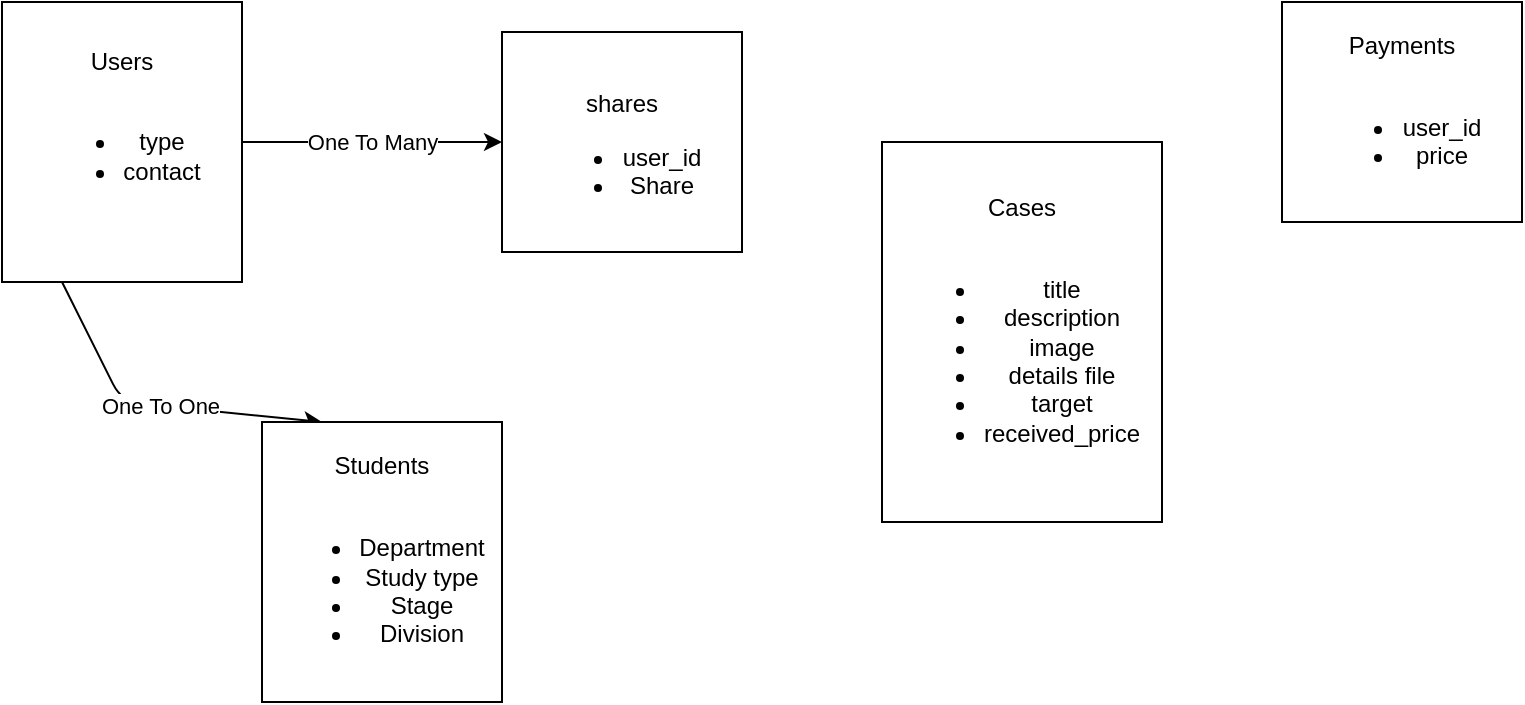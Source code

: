 <mxfile>
    <diagram id="6cggQjElA7jcxz0K3cPM" name="Page-1">
        <mxGraphModel dx="843" dy="457" grid="1" gridSize="10" guides="1" tooltips="1" connect="1" arrows="1" fold="1" page="1" pageScale="1" pageWidth="850" pageHeight="1100" math="0" shadow="0">
            <root>
                <mxCell id="0"/>
                <mxCell id="1" parent="0"/>
                <mxCell id="45" value="One To Many" style="edgeStyle=none;html=1;exitX=1;exitY=0.5;exitDx=0;exitDy=0;" parent="1" source="9" edge="1">
                    <mxGeometry relative="1" as="geometry">
                        <mxPoint x="250" y="80" as="targetPoint"/>
                    </mxGeometry>
                </mxCell>
                <mxCell id="46" style="edgeStyle=none;html=1;exitX=0.25;exitY=1;exitDx=0;exitDy=0;entryX=0.25;entryY=0;entryDx=0;entryDy=0;" parent="1" source="9" target="19" edge="1">
                    <mxGeometry relative="1" as="geometry">
                        <mxPoint x="30" y="270" as="targetPoint"/>
                        <Array as="points">
                            <mxPoint x="60" y="210"/>
                        </Array>
                    </mxGeometry>
                </mxCell>
                <mxCell id="51" value="One To One" style="edgeLabel;html=1;align=center;verticalAlign=middle;resizable=0;points=[];" parent="46" vertex="1" connectable="0">
                    <mxGeometry x="0.018" relative="1" as="geometry">
                        <mxPoint as="offset"/>
                    </mxGeometry>
                </mxCell>
                <mxCell id="9" value="Users&lt;br&gt;&lt;br&gt;&lt;ul&gt;&lt;li&gt;type&lt;/li&gt;&lt;li&gt;contact&lt;/li&gt;&lt;span&gt;&amp;nbsp;&lt;/span&gt;&lt;/ul&gt;" style="whiteSpace=wrap;html=1;" parent="1" vertex="1">
                    <mxGeometry y="10" width="120" height="140" as="geometry"/>
                </mxCell>
                <mxCell id="19" value="Students&lt;br&gt;&lt;br&gt;&lt;ul&gt;&lt;li&gt;Department&lt;/li&gt;&lt;li&gt;Study type&lt;br&gt;&lt;/li&gt;&lt;li&gt;Stage&lt;/li&gt;&lt;li&gt;Division&lt;/li&gt;&lt;/ul&gt;" style="whiteSpace=wrap;html=1;" parent="1" vertex="1">
                    <mxGeometry x="130" y="220" width="120" height="140" as="geometry"/>
                </mxCell>
                <mxCell id="28" value="Cases&lt;br&gt;&lt;br&gt;&lt;ul&gt;&lt;li&gt;title&lt;/li&gt;&lt;li&gt;description&lt;/li&gt;&lt;li&gt;image&lt;/li&gt;&lt;li&gt;details file&lt;/li&gt;&lt;li&gt;target&lt;/li&gt;&lt;li&gt;received_price&lt;/li&gt;&lt;/ul&gt;" style="whiteSpace=wrap;html=1;" parent="1" vertex="1">
                    <mxGeometry x="440" y="80" width="140" height="190" as="geometry"/>
                </mxCell>
                <mxCell id="36" value="Payments&lt;br&gt;&lt;br&gt;&lt;ul&gt;&lt;li&gt;user_id&lt;/li&gt;&lt;li&gt;price&lt;/li&gt;&lt;/ul&gt;" style="whiteSpace=wrap;html=1;" parent="1" vertex="1">
                    <mxGeometry x="640" y="10" width="120" height="110" as="geometry"/>
                </mxCell>
                <mxCell id="53" value="&lt;font face=&quot;monospace&quot;&gt;&lt;font color=&quot;rgba(0, 0, 0, 0)&quot;&gt;&lt;span style=&quot;font-size: 0px&quot;&gt;shares%3CmxGraphModel%3E%3Croot%3E%3CmxCell%20id%3D%220%22%2F%3E%3CmxCell%20id%3D%221%22%20parent%3D%220%22%2F%3E%3CmxCell%20id%3D%222%22%20value%3D%22Payments%26lt%3Bbr%26gt%3B%26lt%3Bbr%26gt%3B%26lt%3Bul%26gt%3B%26lt%3Bli%26gt%3Buser_id%26lt%3B%2Fli%26gt%3B%26lt%3Bli%26gt%3Bprice%26lt%3B%2Fli%26gt%3B%26lt%3B%2Ful%26gt%3B%22%20style%3D%22whiteSpace%3Dwrap%3Bhtml%3D1%3B%22%20vertex%3D%221%22%20parent%3D%221%22%3E%3CmxGeometry%20x%3D%22700%22%20y%3D%2225%22%20width%3D%22120%22%20height%3D%22110%22%20as%3D%22geometry%22%2F%3E%3C%2FmxCell%3E%3C%2Froot%3E%3C%2FmxGraphModel%3E&lt;/span&gt;&lt;/font&gt;&lt;font color=&quot;#ba0000&quot;&gt;&lt;span style=&quot;font-size: 0px&quot;&gt;shares&lt;/span&gt;&lt;/font&gt;&lt;br&gt;&lt;/font&gt;&lt;font color=&quot;rgba(0, 0, 0, 0)&quot; face=&quot;monospace&quot;&gt;&lt;span style=&quot;font-size: 0px&quot;&gt;shares%3CmxGraphModel%3E%3Croot%3E%3CmxCell%20id%3D%220%22%2F%3E%3CmxCell%20id%3D%221%22%20parent%3D%220%22%2F%3E%3CmxCell%20id%3D%222%22%20value%3D%22Payments%26lt%3Bbr%26gt%3B%26lt%3Bbr%26gt%3B%26lt%3Bul%26gt%3B%26lt%3Bli%26gt%3Buser_id%26lt%3B%2Fli%26gt%3B%26lt%3Bli%26gt%3Bprice%26lt%3B%2Fli%26gt%3B%26lt%3B%2Ful%26gt%3B%22%20style%3D%22whiteSpace%3Dwrap%3Bhtml%3D1%3B%22%20vertex%3D%221%22%20parent%3D%221%22%3E%3CmxGeometry%20x%3D%22700%22%20y%3D%2225%22%20width%3D%22120%22%20height%3D%22110%22%20as%3D%22geometry%22%2F%3E%3C%2FmxCell%3E%3C%2Froot%3E%3C%2FmxGraphModel%3E&lt;/span&gt;&lt;/font&gt;&lt;font color=&quot;#ba0000&quot; face=&quot;monospace&quot;&gt;&lt;span style=&quot;font-size: 0px&quot;&gt;shares&lt;/span&gt;&lt;/font&gt;&lt;span&gt;shares&lt;/span&gt;&lt;font color=&quot;#ba0000&quot; face=&quot;monospace&quot;&gt;&lt;span style=&quot;font-size: 0px&quot;&gt;&lt;br&gt;&lt;/span&gt;&lt;/font&gt;&lt;ul&gt;&lt;li&gt;user_id&lt;/li&gt;&lt;li&gt;Share&lt;/li&gt;&lt;/ul&gt;" style="whiteSpace=wrap;html=1;" vertex="1" parent="1">
                    <mxGeometry x="250" y="25" width="120" height="110" as="geometry"/>
                </mxCell>
            </root>
        </mxGraphModel>
    </diagram>
</mxfile>